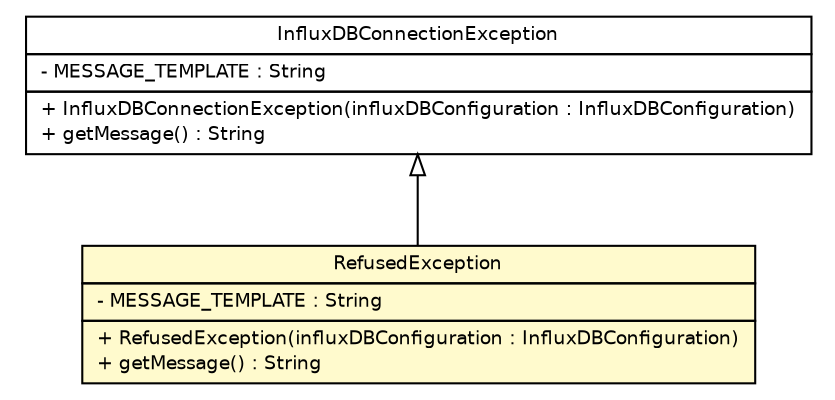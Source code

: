 #!/usr/local/bin/dot
#
# Class diagram 
# Generated by UMLGraph version R5_6-24-gf6e263 (http://www.umlgraph.org/)
#

digraph G {
	edge [fontname="Helvetica",fontsize=10,labelfontname="Helvetica",labelfontsize=10];
	node [fontname="Helvetica",fontsize=10,shape=plaintext];
	nodesep=0.25;
	ranksep=0.5;
	// com.polymathiccoder.servo.publish.influxdb.operations.error.InfluxDBConnectionException
	c190 [label=<<table title="com.polymathiccoder.servo.publish.influxdb.operations.error.InfluxDBConnectionException" border="0" cellborder="1" cellspacing="0" cellpadding="2" port="p" href="./InfluxDBConnectionException.html">
		<tr><td><table border="0" cellspacing="0" cellpadding="1">
<tr><td align="center" balign="center"> InfluxDBConnectionException </td></tr>
		</table></td></tr>
		<tr><td><table border="0" cellspacing="0" cellpadding="1">
<tr><td align="left" balign="left"> - MESSAGE_TEMPLATE : String </td></tr>
		</table></td></tr>
		<tr><td><table border="0" cellspacing="0" cellpadding="1">
<tr><td align="left" balign="left"> + InfluxDBConnectionException(influxDBConfiguration : InfluxDBConfiguration) </td></tr>
<tr><td align="left" balign="left"> + getMessage() : String </td></tr>
		</table></td></tr>
		</table>>, URL="./InfluxDBConnectionException.html", fontname="Helvetica", fontcolor="black", fontsize=9.0];
	// com.polymathiccoder.servo.publish.influxdb.operations.error.InfluxDBConnectionException.RefusedException
	c192 [label=<<table title="com.polymathiccoder.servo.publish.influxdb.operations.error.InfluxDBConnectionException.RefusedException" border="0" cellborder="1" cellspacing="0" cellpadding="2" port="p" bgcolor="lemonChiffon" href="./InfluxDBConnectionException.RefusedException.html">
		<tr><td><table border="0" cellspacing="0" cellpadding="1">
<tr><td align="center" balign="center"> RefusedException </td></tr>
		</table></td></tr>
		<tr><td><table border="0" cellspacing="0" cellpadding="1">
<tr><td align="left" balign="left"> - MESSAGE_TEMPLATE : String </td></tr>
		</table></td></tr>
		<tr><td><table border="0" cellspacing="0" cellpadding="1">
<tr><td align="left" balign="left"> + RefusedException(influxDBConfiguration : InfluxDBConfiguration) </td></tr>
<tr><td align="left" balign="left"> + getMessage() : String </td></tr>
		</table></td></tr>
		</table>>, URL="./InfluxDBConnectionException.RefusedException.html", fontname="Helvetica", fontcolor="black", fontsize=9.0];
	//com.polymathiccoder.servo.publish.influxdb.operations.error.InfluxDBConnectionException.RefusedException extends com.polymathiccoder.servo.publish.influxdb.operations.error.InfluxDBConnectionException
	c190:p -> c192:p [dir=back,arrowtail=empty];
}

